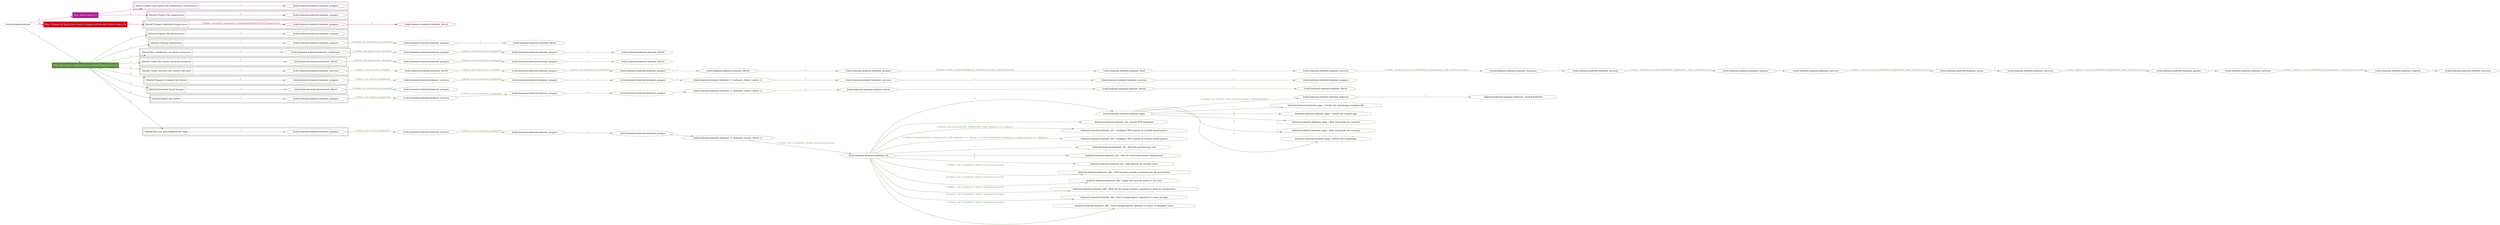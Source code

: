 digraph {
	graph [concentrate=true ordering=in rankdir=LR ratio=fill]
	edge [esep=5 sep=10]
	"kubeinit/playbook.yml" [id=root_node style=dotted]
	play_bac2dcba [label="Play: Initial setup (1)" color="#af1d92" fontcolor="#ffffff" id=play_bac2dcba shape=box style=filled tooltip=localhost]
	"kubeinit/playbook.yml" -> play_bac2dcba [label="1 " color="#af1d92" fontcolor="#af1d92" id=edge_9f587266 labeltooltip="1 " tooltip="1 "]
	subgraph "kubeinit.kubeinit.kubeinit_prepare" {
		role_6ac7c1fe [label="[role] kubeinit.kubeinit.kubeinit_prepare" color="#af1d92" id=role_6ac7c1fe tooltip="kubeinit.kubeinit.kubeinit_prepare"]
	}
	subgraph "kubeinit.kubeinit.kubeinit_prepare" {
		role_d92a8b28 [label="[role] kubeinit.kubeinit.kubeinit_prepare" color="#af1d92" id=role_d92a8b28 tooltip="kubeinit.kubeinit.kubeinit_prepare"]
	}
	subgraph "Play: Initial setup (1)" {
		play_bac2dcba -> block_91a5d7fd [label=1 color="#af1d92" fontcolor="#af1d92" id=edge_9f205842 labeltooltip=1 tooltip=1]
		subgraph cluster_block_91a5d7fd {
			block_91a5d7fd [label="[block] Gather facts about the deployment environment" color="#af1d92" id=block_91a5d7fd labeltooltip="Gather facts about the deployment environment" shape=box tooltip="Gather facts about the deployment environment"]
			block_91a5d7fd -> role_6ac7c1fe [label="1 " color="#af1d92" fontcolor="#af1d92" id=edge_872337db labeltooltip="1 " tooltip="1 "]
		}
		play_bac2dcba -> block_aafe06cd [label=2 color="#af1d92" fontcolor="#af1d92" id=edge_d6cd749d labeltooltip=2 tooltip=2]
		subgraph cluster_block_aafe06cd {
			block_aafe06cd [label="[block] Prepare the hypervisors" color="#af1d92" id=block_aafe06cd labeltooltip="Prepare the hypervisors" shape=box tooltip="Prepare the hypervisors"]
			block_aafe06cd -> role_d92a8b28 [label="1 " color="#af1d92" fontcolor="#af1d92" id=edge_8dccdfeb labeltooltip="1 " tooltip="1 "]
		}
	}
	play_a1f8a562 [label="Play: Prepare all hypervisor hosts to deploy service and cluster nodes (0)" color="#c4081f" fontcolor="#ffffff" id=play_a1f8a562 shape=box style=filled tooltip="Play: Prepare all hypervisor hosts to deploy service and cluster nodes (0)"]
	"kubeinit/playbook.yml" -> play_a1f8a562 [label="2 " color="#c4081f" fontcolor="#c4081f" id=edge_844d4512 labeltooltip="2 " tooltip="2 "]
	subgraph "kubeinit.kubeinit.kubeinit_libvirt" {
		role_168a9408 [label="[role] kubeinit.kubeinit.kubeinit_libvirt" color="#c4081f" id=role_168a9408 tooltip="kubeinit.kubeinit.kubeinit_libvirt"]
	}
	subgraph "kubeinit.kubeinit.kubeinit_prepare" {
		role_e848fac0 [label="[role] kubeinit.kubeinit.kubeinit_prepare" color="#c4081f" id=role_e848fac0 tooltip="kubeinit.kubeinit.kubeinit_prepare"]
		role_e848fac0 -> role_168a9408 [label="1 " color="#c4081f" fontcolor="#c4081f" id=edge_45bcfb1e labeltooltip="1 " tooltip="1 "]
	}
	subgraph "Play: Prepare all hypervisor hosts to deploy service and cluster nodes (0)" {
		play_a1f8a562 -> block_59c53080 [label=1 color="#c4081f" fontcolor="#c4081f" id=edge_44c00669 labeltooltip=1 tooltip=1]
		subgraph cluster_block_59c53080 {
			block_59c53080 [label="[block] Prepare individual hypervisors" color="#c4081f" id=block_59c53080 labeltooltip="Prepare individual hypervisors" shape=box tooltip="Prepare individual hypervisors"]
			block_59c53080 -> role_e848fac0 [label="1 [when: inventory_hostname in hostvars['kubeinit-facts'].hypervisors]" color="#c4081f" fontcolor="#c4081f" id=edge_e0026d2b labeltooltip="1 [when: inventory_hostname in hostvars['kubeinit-facts'].hypervisors]" tooltip="1 [when: inventory_hostname in hostvars['kubeinit-facts'].hypervisors]"]
		}
	}
	play_3e1e4245 [label="Play: Run cluster deployment on prepared hypervisors (1)" color="#5c8c40" fontcolor="#ffffff" id=play_3e1e4245 shape=box style=filled tooltip=localhost]
	"kubeinit/playbook.yml" -> play_3e1e4245 [label="3 " color="#5c8c40" fontcolor="#5c8c40" id=edge_5e005aba labeltooltip="3 " tooltip="3 "]
	subgraph "kubeinit.kubeinit.kubeinit_prepare" {
		role_393ab919 [label="[role] kubeinit.kubeinit.kubeinit_prepare" color="#5c8c40" id=role_393ab919 tooltip="kubeinit.kubeinit.kubeinit_prepare"]
	}
	subgraph "kubeinit.kubeinit.kubeinit_libvirt" {
		role_73bdff46 [label="[role] kubeinit.kubeinit.kubeinit_libvirt" color="#5c8c40" id=role_73bdff46 tooltip="kubeinit.kubeinit.kubeinit_libvirt"]
	}
	subgraph "kubeinit.kubeinit.kubeinit_prepare" {
		role_e8b4f25e [label="[role] kubeinit.kubeinit.kubeinit_prepare" color="#5c8c40" id=role_e8b4f25e tooltip="kubeinit.kubeinit.kubeinit_prepare"]
		role_e8b4f25e -> role_73bdff46 [label="1 " color="#5c8c40" fontcolor="#5c8c40" id=edge_8f5ab71e labeltooltip="1 " tooltip="1 "]
	}
	subgraph "kubeinit.kubeinit.kubeinit_prepare" {
		role_c8a2d6b8 [label="[role] kubeinit.kubeinit.kubeinit_prepare" color="#5c8c40" id=role_c8a2d6b8 tooltip="kubeinit.kubeinit.kubeinit_prepare"]
		role_c8a2d6b8 -> role_e8b4f25e [label="1 [when: not environment_prepared]" color="#5c8c40" fontcolor="#5c8c40" id=edge_c317d882 labeltooltip="1 [when: not environment_prepared]" tooltip="1 [when: not environment_prepared]"]
	}
	subgraph "kubeinit.kubeinit.kubeinit_libvirt" {
		role_2e269c14 [label="[role] kubeinit.kubeinit.kubeinit_libvirt" color="#5c8c40" id=role_2e269c14 tooltip="kubeinit.kubeinit.kubeinit_libvirt"]
	}
	subgraph "kubeinit.kubeinit.kubeinit_prepare" {
		role_1085a0ae [label="[role] kubeinit.kubeinit.kubeinit_prepare" color="#5c8c40" id=role_1085a0ae tooltip="kubeinit.kubeinit.kubeinit_prepare"]
		role_1085a0ae -> role_2e269c14 [label="1 " color="#5c8c40" fontcolor="#5c8c40" id=edge_eba1bcd4 labeltooltip="1 " tooltip="1 "]
	}
	subgraph "kubeinit.kubeinit.kubeinit_prepare" {
		role_d46bcdca [label="[role] kubeinit.kubeinit.kubeinit_prepare" color="#5c8c40" id=role_d46bcdca tooltip="kubeinit.kubeinit.kubeinit_prepare"]
		role_d46bcdca -> role_1085a0ae [label="1 [when: not environment_prepared]" color="#5c8c40" fontcolor="#5c8c40" id=edge_732c7fda labeltooltip="1 [when: not environment_prepared]" tooltip="1 [when: not environment_prepared]"]
	}
	subgraph "kubeinit.kubeinit.kubeinit_validations" {
		role_0a5c8667 [label="[role] kubeinit.kubeinit.kubeinit_validations" color="#5c8c40" id=role_0a5c8667 tooltip="kubeinit.kubeinit.kubeinit_validations"]
		role_0a5c8667 -> role_d46bcdca [label="1 [when: not hypervisors_cleaned]" color="#5c8c40" fontcolor="#5c8c40" id=edge_fd3cc8d4 labeltooltip="1 [when: not hypervisors_cleaned]" tooltip="1 [when: not hypervisors_cleaned]"]
	}
	subgraph "kubeinit.kubeinit.kubeinit_libvirt" {
		role_ba6283bb [label="[role] kubeinit.kubeinit.kubeinit_libvirt" color="#5c8c40" id=role_ba6283bb tooltip="kubeinit.kubeinit.kubeinit_libvirt"]
	}
	subgraph "kubeinit.kubeinit.kubeinit_prepare" {
		role_c42375ed [label="[role] kubeinit.kubeinit.kubeinit_prepare" color="#5c8c40" id=role_c42375ed tooltip="kubeinit.kubeinit.kubeinit_prepare"]
		role_c42375ed -> role_ba6283bb [label="1 " color="#5c8c40" fontcolor="#5c8c40" id=edge_d7784708 labeltooltip="1 " tooltip="1 "]
	}
	subgraph "kubeinit.kubeinit.kubeinit_prepare" {
		role_53ab9a3f [label="[role] kubeinit.kubeinit.kubeinit_prepare" color="#5c8c40" id=role_53ab9a3f tooltip="kubeinit.kubeinit.kubeinit_prepare"]
		role_53ab9a3f -> role_c42375ed [label="1 [when: not environment_prepared]" color="#5c8c40" fontcolor="#5c8c40" id=edge_55859d90 labeltooltip="1 [when: not environment_prepared]" tooltip="1 [when: not environment_prepared]"]
	}
	subgraph "kubeinit.kubeinit.kubeinit_libvirt" {
		role_6eabec4b [label="[role] kubeinit.kubeinit.kubeinit_libvirt" color="#5c8c40" id=role_6eabec4b tooltip="kubeinit.kubeinit.kubeinit_libvirt"]
		role_6eabec4b -> role_53ab9a3f [label="1 [when: not hypervisors_cleaned]" color="#5c8c40" fontcolor="#5c8c40" id=edge_ebe57970 labeltooltip="1 [when: not hypervisors_cleaned]" tooltip="1 [when: not hypervisors_cleaned]"]
	}
	subgraph "kubeinit.kubeinit.kubeinit_services" {
		role_31daae6e [label="[role] kubeinit.kubeinit.kubeinit_services" color="#5c8c40" id=role_31daae6e tooltip="kubeinit.kubeinit.kubeinit_services"]
	}
	subgraph "kubeinit.kubeinit.kubeinit_registry" {
		role_f6adeca7 [label="[role] kubeinit.kubeinit.kubeinit_registry" color="#5c8c40" id=role_f6adeca7 tooltip="kubeinit.kubeinit.kubeinit_registry"]
		role_f6adeca7 -> role_31daae6e [label="1 " color="#5c8c40" fontcolor="#5c8c40" id=edge_750df593 labeltooltip="1 " tooltip="1 "]
	}
	subgraph "kubeinit.kubeinit.kubeinit_services" {
		role_4a5df6e9 [label="[role] kubeinit.kubeinit.kubeinit_services" color="#5c8c40" id=role_4a5df6e9 tooltip="kubeinit.kubeinit.kubeinit_services"]
		role_4a5df6e9 -> role_f6adeca7 [label="1 [when: 'registry' in hostvars[kubeinit_deployment_node_name].services]" color="#5c8c40" fontcolor="#5c8c40" id=edge_deebdd55 labeltooltip="1 [when: 'registry' in hostvars[kubeinit_deployment_node_name].services]" tooltip="1 [when: 'registry' in hostvars[kubeinit_deployment_node_name].services]"]
	}
	subgraph "kubeinit.kubeinit.kubeinit_apache" {
		role_fd2eb8ef [label="[role] kubeinit.kubeinit.kubeinit_apache" color="#5c8c40" id=role_fd2eb8ef tooltip="kubeinit.kubeinit.kubeinit_apache"]
		role_fd2eb8ef -> role_4a5df6e9 [label="1 " color="#5c8c40" fontcolor="#5c8c40" id=edge_a3ced93d labeltooltip="1 " tooltip="1 "]
	}
	subgraph "kubeinit.kubeinit.kubeinit_services" {
		role_ddaf67cc [label="[role] kubeinit.kubeinit.kubeinit_services" color="#5c8c40" id=role_ddaf67cc tooltip="kubeinit.kubeinit.kubeinit_services"]
		role_ddaf67cc -> role_fd2eb8ef [label="1 [when: 'apache' in hostvars[kubeinit_deployment_node_name].services]" color="#5c8c40" fontcolor="#5c8c40" id=edge_30145d4c labeltooltip="1 [when: 'apache' in hostvars[kubeinit_deployment_node_name].services]" tooltip="1 [when: 'apache' in hostvars[kubeinit_deployment_node_name].services]"]
	}
	subgraph "kubeinit.kubeinit.kubeinit_nexus" {
		role_78d15ffc [label="[role] kubeinit.kubeinit.kubeinit_nexus" color="#5c8c40" id=role_78d15ffc tooltip="kubeinit.kubeinit.kubeinit_nexus"]
		role_78d15ffc -> role_ddaf67cc [label="1 " color="#5c8c40" fontcolor="#5c8c40" id=edge_32fb1604 labeltooltip="1 " tooltip="1 "]
	}
	subgraph "kubeinit.kubeinit.kubeinit_services" {
		role_3b03d73b [label="[role] kubeinit.kubeinit.kubeinit_services" color="#5c8c40" id=role_3b03d73b tooltip="kubeinit.kubeinit.kubeinit_services"]
		role_3b03d73b -> role_78d15ffc [label="1 [when: 'nexus' in hostvars[kubeinit_deployment_node_name].services]" color="#5c8c40" fontcolor="#5c8c40" id=edge_abfcd9b7 labeltooltip="1 [when: 'nexus' in hostvars[kubeinit_deployment_node_name].services]" tooltip="1 [when: 'nexus' in hostvars[kubeinit_deployment_node_name].services]"]
	}
	subgraph "kubeinit.kubeinit.kubeinit_haproxy" {
		role_436d6c1b [label="[role] kubeinit.kubeinit.kubeinit_haproxy" color="#5c8c40" id=role_436d6c1b tooltip="kubeinit.kubeinit.kubeinit_haproxy"]
		role_436d6c1b -> role_3b03d73b [label="1 " color="#5c8c40" fontcolor="#5c8c40" id=edge_0247d625 labeltooltip="1 " tooltip="1 "]
	}
	subgraph "kubeinit.kubeinit.kubeinit_services" {
		role_6ca1cfff [label="[role] kubeinit.kubeinit.kubeinit_services" color="#5c8c40" id=role_6ca1cfff tooltip="kubeinit.kubeinit.kubeinit_services"]
		role_6ca1cfff -> role_436d6c1b [label="1 [when: 'haproxy' in hostvars[kubeinit_deployment_node_name].services]" color="#5c8c40" fontcolor="#5c8c40" id=edge_f1869b7d labeltooltip="1 [when: 'haproxy' in hostvars[kubeinit_deployment_node_name].services]" tooltip="1 [when: 'haproxy' in hostvars[kubeinit_deployment_node_name].services]"]
	}
	subgraph "kubeinit.kubeinit.kubeinit_dnsmasq" {
		role_96aef2e3 [label="[role] kubeinit.kubeinit.kubeinit_dnsmasq" color="#5c8c40" id=role_96aef2e3 tooltip="kubeinit.kubeinit.kubeinit_dnsmasq"]
		role_96aef2e3 -> role_6ca1cfff [label="1 " color="#5c8c40" fontcolor="#5c8c40" id=edge_9a4a925c labeltooltip="1 " tooltip="1 "]
	}
	subgraph "kubeinit.kubeinit.kubeinit_services" {
		role_620ad329 [label="[role] kubeinit.kubeinit.kubeinit_services" color="#5c8c40" id=role_620ad329 tooltip="kubeinit.kubeinit.kubeinit_services"]
		role_620ad329 -> role_96aef2e3 [label="1 [when: 'dnsmasq' in hostvars[kubeinit_deployment_node_name].services]" color="#5c8c40" fontcolor="#5c8c40" id=edge_e6da1fe7 labeltooltip="1 [when: 'dnsmasq' in hostvars[kubeinit_deployment_node_name].services]" tooltip="1 [when: 'dnsmasq' in hostvars[kubeinit_deployment_node_name].services]"]
	}
	subgraph "kubeinit.kubeinit.kubeinit_bind" {
		role_689cfd1e [label="[role] kubeinit.kubeinit.kubeinit_bind" color="#5c8c40" id=role_689cfd1e tooltip="kubeinit.kubeinit.kubeinit_bind"]
		role_689cfd1e -> role_620ad329 [label="1 " color="#5c8c40" fontcolor="#5c8c40" id=edge_45b83af8 labeltooltip="1 " tooltip="1 "]
	}
	subgraph "kubeinit.kubeinit.kubeinit_prepare" {
		role_938b8a53 [label="[role] kubeinit.kubeinit.kubeinit_prepare" color="#5c8c40" id=role_938b8a53 tooltip="kubeinit.kubeinit.kubeinit_prepare"]
		role_938b8a53 -> role_689cfd1e [label="1 [when: 'bind' in hostvars[kubeinit_deployment_node_name].services]" color="#5c8c40" fontcolor="#5c8c40" id=edge_0affa415 labeltooltip="1 [when: 'bind' in hostvars[kubeinit_deployment_node_name].services]" tooltip="1 [when: 'bind' in hostvars[kubeinit_deployment_node_name].services]"]
	}
	subgraph "kubeinit.kubeinit.kubeinit_libvirt" {
		role_80d4601a [label="[role] kubeinit.kubeinit.kubeinit_libvirt" color="#5c8c40" id=role_80d4601a tooltip="kubeinit.kubeinit.kubeinit_libvirt"]
		role_80d4601a -> role_938b8a53 [label="1 " color="#5c8c40" fontcolor="#5c8c40" id=edge_b106044f labeltooltip="1 " tooltip="1 "]
	}
	subgraph "kubeinit.kubeinit.kubeinit_prepare" {
		role_6a7a3576 [label="[role] kubeinit.kubeinit.kubeinit_prepare" color="#5c8c40" id=role_6a7a3576 tooltip="kubeinit.kubeinit.kubeinit_prepare"]
		role_6a7a3576 -> role_80d4601a [label="1 " color="#5c8c40" fontcolor="#5c8c40" id=edge_44ee5490 labeltooltip="1 " tooltip="1 "]
	}
	subgraph "kubeinit.kubeinit.kubeinit_prepare" {
		role_81ff488a [label="[role] kubeinit.kubeinit.kubeinit_prepare" color="#5c8c40" id=role_81ff488a tooltip="kubeinit.kubeinit.kubeinit_prepare"]
		role_81ff488a -> role_6a7a3576 [label="1 [when: not environment_prepared]" color="#5c8c40" fontcolor="#5c8c40" id=edge_fc5ef9fd labeltooltip="1 [when: not environment_prepared]" tooltip="1 [when: not environment_prepared]"]
	}
	subgraph "kubeinit.kubeinit.kubeinit_libvirt" {
		role_be73300d [label="[role] kubeinit.kubeinit.kubeinit_libvirt" color="#5c8c40" id=role_be73300d tooltip="kubeinit.kubeinit.kubeinit_libvirt"]
		role_be73300d -> role_81ff488a [label="1 [when: not hypervisors_cleaned]" color="#5c8c40" fontcolor="#5c8c40" id=edge_976f983b labeltooltip="1 [when: not hypervisors_cleaned]" tooltip="1 [when: not hypervisors_cleaned]"]
	}
	subgraph "kubeinit.kubeinit.kubeinit_services" {
		role_0f0c516e [label="[role] kubeinit.kubeinit.kubeinit_services" color="#5c8c40" id=role_0f0c516e tooltip="kubeinit.kubeinit.kubeinit_services"]
		role_0f0c516e -> role_be73300d [label="1 [when: not network_created]" color="#5c8c40" fontcolor="#5c8c40" id=edge_7d280cdd labeltooltip="1 [when: not network_created]" tooltip="1 [when: not network_created]"]
	}
	subgraph "kubeinit.kubeinit.kubeinit_prepare" {
		role_94a6861a [label="[role] kubeinit.kubeinit.kubeinit_prepare" color="#5c8c40" id=role_94a6861a tooltip="kubeinit.kubeinit.kubeinit_prepare"]
	}
	subgraph "kubeinit.kubeinit.kubeinit_services" {
		role_aa47510b [label="[role] kubeinit.kubeinit.kubeinit_services" color="#5c8c40" id=role_aa47510b tooltip="kubeinit.kubeinit.kubeinit_services"]
		role_aa47510b -> role_94a6861a [label="1 " color="#5c8c40" fontcolor="#5c8c40" id=edge_56a00d74 labeltooltip="1 " tooltip="1 "]
	}
	subgraph "kubeinit.kubeinit.kubeinit_services" {
		role_8a443533 [label="[role] kubeinit.kubeinit.kubeinit_services" color="#5c8c40" id=role_8a443533 tooltip="kubeinit.kubeinit.kubeinit_services"]
		role_8a443533 -> role_aa47510b [label="1 " color="#5c8c40" fontcolor="#5c8c40" id=edge_f660c95c labeltooltip="1 " tooltip="1 "]
	}
	subgraph "kubeinit.kubeinit.kubeinit_{{ kubeinit_cluster_distro }}" {
		role_f30796d2 [label="[role] kubeinit.kubeinit.kubeinit_{{ kubeinit_cluster_distro }}" color="#5c8c40" id=role_f30796d2 tooltip="kubeinit.kubeinit.kubeinit_{{ kubeinit_cluster_distro }}"]
		role_f30796d2 -> role_8a443533 [label="1 " color="#5c8c40" fontcolor="#5c8c40" id=edge_6afa8d3d labeltooltip="1 " tooltip="1 "]
	}
	subgraph "kubeinit.kubeinit.kubeinit_prepare" {
		role_c1ddd38a [label="[role] kubeinit.kubeinit.kubeinit_prepare" color="#5c8c40" id=role_c1ddd38a tooltip="kubeinit.kubeinit.kubeinit_prepare"]
		role_c1ddd38a -> role_f30796d2 [label="1 " color="#5c8c40" fontcolor="#5c8c40" id=edge_46df5689 labeltooltip="1 " tooltip="1 "]
	}
	subgraph "kubeinit.kubeinit.kubeinit_prepare" {
		role_892c6f7a [label="[role] kubeinit.kubeinit.kubeinit_prepare" color="#5c8c40" id=role_892c6f7a tooltip="kubeinit.kubeinit.kubeinit_prepare"]
		role_892c6f7a -> role_c1ddd38a [label="1 " color="#5c8c40" fontcolor="#5c8c40" id=edge_f861827f labeltooltip="1 " tooltip="1 "]
	}
	subgraph "kubeinit.kubeinit.kubeinit_services" {
		role_7a185bcd [label="[role] kubeinit.kubeinit.kubeinit_services" color="#5c8c40" id=role_7a185bcd tooltip="kubeinit.kubeinit.kubeinit_services"]
		role_7a185bcd -> role_892c6f7a [label="1 [when: not environment_prepared]" color="#5c8c40" fontcolor="#5c8c40" id=edge_38cf4668 labeltooltip="1 [when: not environment_prepared]" tooltip="1 [when: not environment_prepared]"]
	}
	subgraph "kubeinit.kubeinit.kubeinit_prepare" {
		role_dd667a6b [label="[role] kubeinit.kubeinit.kubeinit_prepare" color="#5c8c40" id=role_dd667a6b tooltip="kubeinit.kubeinit.kubeinit_prepare"]
		role_dd667a6b -> role_7a185bcd [label="1 [when: not services_prepared]" color="#5c8c40" fontcolor="#5c8c40" id=edge_eeb1591a labeltooltip="1 [when: not services_prepared]" tooltip="1 [when: not services_prepared]"]
	}
	subgraph "kubeinit.kubeinit.kubeinit_prepare" {
		role_536c6eaa [label="[role] kubeinit.kubeinit.kubeinit_prepare" color="#5c8c40" id=role_536c6eaa tooltip="kubeinit.kubeinit.kubeinit_prepare"]
	}
	subgraph "kubeinit.kubeinit.kubeinit_libvirt" {
		role_d8225bbd [label="[role] kubeinit.kubeinit.kubeinit_libvirt" color="#5c8c40" id=role_d8225bbd tooltip="kubeinit.kubeinit.kubeinit_libvirt"]
		role_d8225bbd -> role_536c6eaa [label="1 [when: not environment_prepared]" color="#5c8c40" fontcolor="#5c8c40" id=edge_87c17111 labeltooltip="1 [when: not environment_prepared]" tooltip="1 [when: not environment_prepared]"]
	}
	subgraph "kubeinit.kubeinit.kubeinit_libvirt" {
		role_b97dfa0a [label="[role] kubeinit.kubeinit.kubeinit_libvirt" color="#5c8c40" id=role_b97dfa0a tooltip="kubeinit.kubeinit.kubeinit_libvirt"]
	}
	subgraph "kubeinit.kubeinit.kubeinit_libvirt" {
		role_729152de [label="[role] kubeinit.kubeinit.kubeinit_libvirt" color="#5c8c40" id=role_729152de tooltip="kubeinit.kubeinit.kubeinit_libvirt"]
		role_729152de -> role_b97dfa0a [label="1 " color="#5c8c40" fontcolor="#5c8c40" id=edge_6015b77a labeltooltip="1 " tooltip="1 "]
	}
	subgraph "kubeinit.kubeinit.kubeinit_libvirt" {
		role_da6e7c83 [label="[role] kubeinit.kubeinit.kubeinit_libvirt" color="#5c8c40" id=role_da6e7c83 tooltip="kubeinit.kubeinit.kubeinit_libvirt"]
		role_da6e7c83 -> role_729152de [label="1 " color="#5c8c40" fontcolor="#5c8c40" id=edge_5b4527eb labeltooltip="1 " tooltip="1 "]
	}
	subgraph "kubeinit.kubeinit.kubeinit_{{ kubeinit_cluster_distro }}" {
		role_a193e5a4 [label="[role] kubeinit.kubeinit.kubeinit_{{ kubeinit_cluster_distro }}" color="#5c8c40" id=role_a193e5a4 tooltip="kubeinit.kubeinit.kubeinit_{{ kubeinit_cluster_distro }}"]
		role_a193e5a4 -> role_da6e7c83 [label="1 " color="#5c8c40" fontcolor="#5c8c40" id=edge_5418ea2c labeltooltip="1 " tooltip="1 "]
	}
	subgraph "kubeinit.kubeinit.kubeinit_prepare" {
		role_76aa9355 [label="[role] kubeinit.kubeinit.kubeinit_prepare" color="#5c8c40" id=role_76aa9355 tooltip="kubeinit.kubeinit.kubeinit_prepare"]
		role_76aa9355 -> role_a193e5a4 [label="1 " color="#5c8c40" fontcolor="#5c8c40" id=edge_184a04b7 labeltooltip="1 " tooltip="1 "]
	}
	subgraph "kubeinit.kubeinit.kubeinit_prepare" {
		role_27e27052 [label="[role] kubeinit.kubeinit.kubeinit_prepare" color="#5c8c40" id=role_27e27052 tooltip="kubeinit.kubeinit.kubeinit_prepare"]
		role_27e27052 -> role_76aa9355 [label="1 " color="#5c8c40" fontcolor="#5c8c40" id=edge_200f6641 labeltooltip="1 " tooltip="1 "]
	}
	subgraph "kubeinit.kubeinit.kubeinit_services" {
		role_b851fd31 [label="[role] kubeinit.kubeinit.kubeinit_services" color="#5c8c40" id=role_b851fd31 tooltip="kubeinit.kubeinit.kubeinit_services"]
		role_b851fd31 -> role_27e27052 [label="1 [when: not environment_prepared]" color="#5c8c40" fontcolor="#5c8c40" id=edge_75f16047 labeltooltip="1 [when: not environment_prepared]" tooltip="1 [when: not environment_prepared]"]
	}
	subgraph "kubeinit.kubeinit.kubeinit_prepare" {
		role_6ef06d3b [label="[role] kubeinit.kubeinit.kubeinit_prepare" color="#5c8c40" id=role_6ef06d3b tooltip="kubeinit.kubeinit.kubeinit_prepare"]
		role_6ef06d3b -> role_b851fd31 [label="1 [when: not services_prepared]" color="#5c8c40" fontcolor="#5c8c40" id=edge_cc6b2032 labeltooltip="1 [when: not services_prepared]" tooltip="1 [when: not services_prepared]"]
	}
	subgraph "kubeinit.kubeinit.kubeinit_kubevirt" {
		role_c404baca [label="[role] kubeinit.kubeinit.kubeinit_kubevirt" color="#5c8c40" id=role_c404baca tooltip="kubeinit.kubeinit.kubeinit_kubevirt"]
		task_8f126284 [label="kubeinit.kubeinit.kubeinit_kubevirt : Install KubeVirt" color="#5c8c40" id=task_8f126284 shape=octagon tooltip="kubeinit.kubeinit.kubeinit_kubevirt : Install KubeVirt"]
		role_c404baca -> task_8f126284 [label="1 " color="#5c8c40" fontcolor="#5c8c40" id=edge_0e1353db labeltooltip="1 " tooltip="1 "]
	}
	subgraph "kubeinit.kubeinit.kubeinit_apps" {
		role_be8c6d02 [label="[role] kubeinit.kubeinit.kubeinit_apps" color="#5c8c40" id=role_be8c6d02 tooltip="kubeinit.kubeinit.kubeinit_apps"]
		task_163221c9 [label="kubeinit.kubeinit.kubeinit_apps : Create the sampleapp template file" color="#5c8c40" id=task_163221c9 shape=octagon tooltip="kubeinit.kubeinit.kubeinit_apps : Create the sampleapp template file"]
		role_be8c6d02 -> task_163221c9 [label="1 " color="#5c8c40" fontcolor="#5c8c40" id=edge_c40e9dcf labeltooltip="1 " tooltip="1 "]
		task_b1367391 [label="kubeinit.kubeinit.kubeinit_apps : Install the sample app" color="#5c8c40" id=task_b1367391 shape=octagon tooltip="kubeinit.kubeinit.kubeinit_apps : Install the sample app"]
		role_be8c6d02 -> task_b1367391 [label="2 " color="#5c8c40" fontcolor="#5c8c40" id=edge_024ab0b0 labeltooltip="2 " tooltip="2 "]
		task_bb9d6292 [label="kubeinit.kubeinit.kubeinit_apps : Wait until pods are created" color="#5c8c40" id=task_bb9d6292 shape=octagon tooltip="kubeinit.kubeinit.kubeinit_apps : Wait until pods are created"]
		role_be8c6d02 -> task_bb9d6292 [label="3 " color="#5c8c40" fontcolor="#5c8c40" id=edge_b176506a labeltooltip="3 " tooltip="3 "]
		task_4a94b02e [label="kubeinit.kubeinit.kubeinit_apps : Wait until pods are running" color="#5c8c40" id=task_4a94b02e shape=octagon tooltip="kubeinit.kubeinit.kubeinit_apps : Wait until pods are running"]
		role_be8c6d02 -> task_4a94b02e [label="4 " color="#5c8c40" fontcolor="#5c8c40" id=edge_982d6225 labeltooltip="4 " tooltip="4 "]
		task_b2b20657 [label="kubeinit.kubeinit.kubeinit_apps : Delete the sampleapp" color="#5c8c40" id=task_b2b20657 shape=octagon tooltip="kubeinit.kubeinit.kubeinit_apps : Delete the sampleapp"]
		role_be8c6d02 -> task_b2b20657 [label="5 " color="#5c8c40" fontcolor="#5c8c40" id=edge_86025c6f labeltooltip="5 " tooltip="5 "]
		role_be8c6d02 -> role_c404baca [label="6 [when: not kubeinit_okd_openshift_deploy | default(False)]" color="#5c8c40" fontcolor="#5c8c40" id=edge_076f9669 labeltooltip="6 [when: not kubeinit_okd_openshift_deploy | default(False)]" tooltip="6 [when: not kubeinit_okd_openshift_deploy | default(False)]"]
	}
	subgraph "kubeinit.kubeinit.kubeinit_nfs" {
		role_781429f6 [label="[role] kubeinit.kubeinit.kubeinit_nfs" color="#5c8c40" id=role_781429f6 tooltip="kubeinit.kubeinit.kubeinit_nfs"]
		task_dfb47957 [label="kubeinit.kubeinit.kubeinit_nfs : Install NFS packages" color="#5c8c40" id=task_dfb47957 shape=octagon tooltip="kubeinit.kubeinit.kubeinit_nfs : Install NFS packages"]
		role_781429f6 -> task_dfb47957 [label="1 " color="#5c8c40" fontcolor="#5c8c40" id=edge_4b9be561 labeltooltip="1 " tooltip="1 "]
		task_ff163827 [label="kubeinit.kubeinit.kubeinit_nfs : Configure NFS shares of CentOS based guests" color="#5c8c40" id=task_ff163827 shape=octagon tooltip="kubeinit.kubeinit.kubeinit_nfs : Configure NFS shares of CentOS based guests"]
		role_781429f6 -> task_ff163827 [label="2 [when: hostvars[kubeinit_deployment_node_name].os == 'centos']" color="#5c8c40" fontcolor="#5c8c40" id=edge_82c826d4 labeltooltip="2 [when: hostvars[kubeinit_deployment_node_name].os == 'centos']" tooltip="2 [when: hostvars[kubeinit_deployment_node_name].os == 'centos']"]
		task_734ff02b [label="kubeinit.kubeinit.kubeinit_nfs : Configure NFS shares of Ubuntu based guests" color="#5c8c40" id=task_734ff02b shape=octagon tooltip="kubeinit.kubeinit.kubeinit_nfs : Configure NFS shares of Ubuntu based guests"]
		role_781429f6 -> task_734ff02b [label="3 [when: hostvars[kubeinit_deployment_node_name].os == 'ubuntu' or hostvars[kubeinit_deployment_node_name].os == 'debian']" color="#5c8c40" fontcolor="#5c8c40" id=edge_6175fac0 labeltooltip="3 [when: hostvars[kubeinit_deployment_node_name].os == 'ubuntu' or hostvars[kubeinit_deployment_node_name].os == 'debian']" tooltip="3 [when: hostvars[kubeinit_deployment_node_name].os == 'ubuntu' or hostvars[kubeinit_deployment_node_name].os == 'debian']"]
		task_e48eda71 [label="kubeinit.kubeinit.kubeinit_nfs : Add nfs provisioning role" color="#5c8c40" id=task_e48eda71 shape=octagon tooltip="kubeinit.kubeinit.kubeinit_nfs : Add nfs provisioning role"]
		role_781429f6 -> task_e48eda71 [label="4 " color="#5c8c40" fontcolor="#5c8c40" id=edge_789b10de labeltooltip="4 " tooltip="4 "]
		task_789093de [label="kubeinit.kubeinit.kubeinit_nfs : Add nfs client provisioner deployment" color="#5c8c40" id=task_789093de shape=octagon tooltip="kubeinit.kubeinit.kubeinit_nfs : Add nfs client provisioner deployment"]
		role_781429f6 -> task_789093de [label="5 " color="#5c8c40" fontcolor="#5c8c40" id=edge_59a87d7a labeltooltip="5 " tooltip="5 "]
		task_c880c068 [label="kubeinit.kubeinit.kubeinit_nfs : Add default nfs storage class" color="#5c8c40" id=task_c880c068 shape=octagon tooltip="kubeinit.kubeinit.kubeinit_nfs : Add default nfs storage class"]
		role_781429f6 -> task_c880c068 [label="6 " color="#5c8c40" fontcolor="#5c8c40" id=edge_c4a8d815 labeltooltip="6 " tooltip="6 "]
		task_aa133d54 [label="kubeinit.kubeinit.kubeinit_okd : Add security context constraint for nfs provisioner" color="#5c8c40" id=task_aa133d54 shape=octagon tooltip="kubeinit.kubeinit.kubeinit_okd : Add security context constraint for nfs provisioner"]
		role_781429f6 -> task_aa133d54 [label="7 [when: 'nfs' in kubeinit_cluster_hostvars.services]" color="#5c8c40" fontcolor="#5c8c40" id=edge_0eba0f07 labeltooltip="7 [when: 'nfs' in kubeinit_cluster_hostvars.services]" tooltip="7 [when: 'nfs' in kubeinit_cluster_hostvars.services]"]
		task_7d92d47a [label="kubeinit.kubeinit.kubeinit_okd : Apply nfs security policy to nfs user" color="#5c8c40" id=task_7d92d47a shape=octagon tooltip="kubeinit.kubeinit.kubeinit_okd : Apply nfs security policy to nfs user"]
		role_781429f6 -> task_7d92d47a [label="8 [when: 'nfs' in kubeinit_cluster_hostvars.services]" color="#5c8c40" fontcolor="#5c8c40" id=edge_0605f715 labeltooltip="8 [when: 'nfs' in kubeinit_cluster_hostvars.services]" tooltip="8 [when: 'nfs' in kubeinit_cluster_hostvars.services]"]
		task_2e457b07 [label="kubeinit.kubeinit.kubeinit_okd : Wait for the image registry operator to start its components" color="#5c8c40" id=task_2e457b07 shape=octagon tooltip="kubeinit.kubeinit.kubeinit_okd : Wait for the image registry operator to start its components"]
		role_781429f6 -> task_2e457b07 [label="9 [when: 'nfs' in kubeinit_cluster_hostvars.services]" color="#5c8c40" fontcolor="#5c8c40" id=edge_0b0e5f15 labeltooltip="9 [when: 'nfs' in kubeinit_cluster_hostvars.services]" tooltip="9 [when: 'nfs' in kubeinit_cluster_hostvars.services]"]
		task_b9116a0b [label="kubeinit.kubeinit.kubeinit_okd : Patch imageregistry operator to claim storage" color="#5c8c40" id=task_b9116a0b shape=octagon tooltip="kubeinit.kubeinit.kubeinit_okd : Patch imageregistry operator to claim storage"]
		role_781429f6 -> task_b9116a0b [label="10 [when: 'nfs' in kubeinit_cluster_hostvars.services]" color="#5c8c40" fontcolor="#5c8c40" id=edge_9bb24b49 labeltooltip="10 [when: 'nfs' in kubeinit_cluster_hostvars.services]" tooltip="10 [when: 'nfs' in kubeinit_cluster_hostvars.services]"]
		task_6202fc26 [label="kubeinit.kubeinit.kubeinit_okd : Patch imageregistry operator to move to Managed state" color="#5c8c40" id=task_6202fc26 shape=octagon tooltip="kubeinit.kubeinit.kubeinit_okd : Patch imageregistry operator to move to Managed state"]
		role_781429f6 -> task_6202fc26 [label="11 [when: 'nfs' in kubeinit_cluster_hostvars.services]" color="#5c8c40" fontcolor="#5c8c40" id=edge_c9fca08a labeltooltip="11 [when: 'nfs' in kubeinit_cluster_hostvars.services]" tooltip="11 [when: 'nfs' in kubeinit_cluster_hostvars.services]"]
		role_781429f6 -> role_be8c6d02 [label="12 " color="#5c8c40" fontcolor="#5c8c40" id=edge_85f2a564 labeltooltip="12 " tooltip="12 "]
	}
	subgraph "kubeinit.kubeinit.kubeinit_{{ kubeinit_cluster_distro }}" {
		role_aa208904 [label="[role] kubeinit.kubeinit.kubeinit_{{ kubeinit_cluster_distro }}" color="#5c8c40" id=role_aa208904 tooltip="kubeinit.kubeinit.kubeinit_{{ kubeinit_cluster_distro }}"]
		role_aa208904 -> role_781429f6 [label="1 [when: 'nfs' in kubeinit_cluster_hostvars.services]" color="#5c8c40" fontcolor="#5c8c40" id=edge_9bfa000e labeltooltip="1 [when: 'nfs' in kubeinit_cluster_hostvars.services]" tooltip="1 [when: 'nfs' in kubeinit_cluster_hostvars.services]"]
	}
	subgraph "kubeinit.kubeinit.kubeinit_prepare" {
		role_9ef635ae [label="[role] kubeinit.kubeinit.kubeinit_prepare" color="#5c8c40" id=role_9ef635ae tooltip="kubeinit.kubeinit.kubeinit_prepare"]
		role_9ef635ae -> role_aa208904 [label="1 " color="#5c8c40" fontcolor="#5c8c40" id=edge_68dbbcba labeltooltip="1 " tooltip="1 "]
	}
	subgraph "kubeinit.kubeinit.kubeinit_prepare" {
		role_35f508d9 [label="[role] kubeinit.kubeinit.kubeinit_prepare" color="#5c8c40" id=role_35f508d9 tooltip="kubeinit.kubeinit.kubeinit_prepare"]
		role_35f508d9 -> role_9ef635ae [label="1 " color="#5c8c40" fontcolor="#5c8c40" id=edge_59496cf2 labeltooltip="1 " tooltip="1 "]
	}
	subgraph "kubeinit.kubeinit.kubeinit_services" {
		role_1363e9eb [label="[role] kubeinit.kubeinit.kubeinit_services" color="#5c8c40" id=role_1363e9eb tooltip="kubeinit.kubeinit.kubeinit_services"]
		role_1363e9eb -> role_35f508d9 [label="1 [when: not environment_prepared]" color="#5c8c40" fontcolor="#5c8c40" id=edge_29375bec labeltooltip="1 [when: not environment_prepared]" tooltip="1 [when: not environment_prepared]"]
	}
	subgraph "kubeinit.kubeinit.kubeinit_prepare" {
		role_79ec4a51 [label="[role] kubeinit.kubeinit.kubeinit_prepare" color="#5c8c40" id=role_79ec4a51 tooltip="kubeinit.kubeinit.kubeinit_prepare"]
		role_79ec4a51 -> role_1363e9eb [label="1 [when: not services_prepared]" color="#5c8c40" fontcolor="#5c8c40" id=edge_4c35cafd labeltooltip="1 [when: not services_prepared]" tooltip="1 [when: not services_prepared]"]
	}
	subgraph "Play: Run cluster deployment on prepared hypervisors (1)" {
		play_3e1e4245 -> block_d26710f4 [label=1 color="#5c8c40" fontcolor="#5c8c40" id=edge_2e4f4708 labeltooltip=1 tooltip=1]
		subgraph cluster_block_d26710f4 {
			block_d26710f4 [label="[block] Prepare the environment" color="#5c8c40" id=block_d26710f4 labeltooltip="Prepare the environment" shape=box tooltip="Prepare the environment"]
			block_d26710f4 -> role_393ab919 [label="1 " color="#5c8c40" fontcolor="#5c8c40" id=edge_fa00807d labeltooltip="1 " tooltip="1 "]
		}
		play_3e1e4245 -> block_44535d7c [label=2 color="#5c8c40" fontcolor="#5c8c40" id=edge_481b4c10 labeltooltip=2 tooltip=2]
		subgraph cluster_block_44535d7c {
			block_44535d7c [label="[block] Cleanup hypervisors" color="#5c8c40" id=block_44535d7c labeltooltip="Cleanup hypervisors" shape=box tooltip="Cleanup hypervisors"]
			block_44535d7c -> role_c8a2d6b8 [label="1 " color="#5c8c40" fontcolor="#5c8c40" id=edge_05e04ffb labeltooltip="1 " tooltip="1 "]
		}
		play_3e1e4245 -> block_e493a43e [label=3 color="#5c8c40" fontcolor="#5c8c40" id=edge_55515930 labeltooltip=3 tooltip=3]
		subgraph cluster_block_e493a43e {
			block_e493a43e [label="[block] Run validations on cluster resources" color="#5c8c40" id=block_e493a43e labeltooltip="Run validations on cluster resources" shape=box tooltip="Run validations on cluster resources"]
			block_e493a43e -> role_0a5c8667 [label="1 " color="#5c8c40" fontcolor="#5c8c40" id=edge_f8f36177 labeltooltip="1 " tooltip="1 "]
		}
		play_3e1e4245 -> block_66def2e7 [label=4 color="#5c8c40" fontcolor="#5c8c40" id=edge_ff28ed48 labeltooltip=4 tooltip=4]
		subgraph cluster_block_66def2e7 {
			block_66def2e7 [label="[block] Create the cluster network resources" color="#5c8c40" id=block_66def2e7 labeltooltip="Create the cluster network resources" shape=box tooltip="Create the cluster network resources"]
			block_66def2e7 -> role_6eabec4b [label="1 " color="#5c8c40" fontcolor="#5c8c40" id=edge_0c53364b labeltooltip="1 " tooltip="1 "]
		}
		play_3e1e4245 -> block_9e0f0f91 [label=5 color="#5c8c40" fontcolor="#5c8c40" id=edge_0592e0a7 labeltooltip=5 tooltip=5]
		subgraph cluster_block_9e0f0f91 {
			block_9e0f0f91 [label="[block] Create services the cluster will need" color="#5c8c40" id=block_9e0f0f91 labeltooltip="Create services the cluster will need" shape=box tooltip="Create services the cluster will need"]
			block_9e0f0f91 -> role_0f0c516e [label="1 " color="#5c8c40" fontcolor="#5c8c40" id=edge_87b8bbe6 labeltooltip="1 " tooltip="1 "]
		}
		play_3e1e4245 -> block_94cbd8f7 [label=6 color="#5c8c40" fontcolor="#5c8c40" id=edge_dcc0f1c0 labeltooltip=6 tooltip=6]
		subgraph cluster_block_94cbd8f7 {
			block_94cbd8f7 [label="[block] Prepare to deploy the cluster" color="#5c8c40" id=block_94cbd8f7 labeltooltip="Prepare to deploy the cluster" shape=box tooltip="Prepare to deploy the cluster"]
			block_94cbd8f7 -> role_dd667a6b [label="1 " color="#5c8c40" fontcolor="#5c8c40" id=edge_ab65a907 labeltooltip="1 " tooltip="1 "]
		}
		play_3e1e4245 -> block_a823eaa9 [label=7 color="#5c8c40" fontcolor="#5c8c40" id=edge_72e65b41 labeltooltip=7 tooltip=7]
		subgraph cluster_block_a823eaa9 {
			block_a823eaa9 [label="[block] Download cloud images" color="#5c8c40" id=block_a823eaa9 labeltooltip="Download cloud images" shape=box tooltip="Download cloud images"]
			block_a823eaa9 -> role_d8225bbd [label="1 " color="#5c8c40" fontcolor="#5c8c40" id=edge_54840136 labeltooltip="1 " tooltip="1 "]
		}
		play_3e1e4245 -> block_2f184be5 [label=8 color="#5c8c40" fontcolor="#5c8c40" id=edge_c6fff02c labeltooltip=8 tooltip=8]
		subgraph cluster_block_2f184be5 {
			block_2f184be5 [label="[block] Deploy the cluster" color="#5c8c40" id=block_2f184be5 labeltooltip="Deploy the cluster" shape=box tooltip="Deploy the cluster"]
			block_2f184be5 -> role_6ef06d3b [label="1 " color="#5c8c40" fontcolor="#5c8c40" id=edge_ea1f2900 labeltooltip="1 " tooltip="1 "]
		}
		play_3e1e4245 -> block_c7777109 [label=9 color="#5c8c40" fontcolor="#5c8c40" id=edge_052d6b0c labeltooltip=9 tooltip=9]
		subgraph cluster_block_c7777109 {
			block_c7777109 [label="[block] Run any post-deployment tasks" color="#5c8c40" id=block_c7777109 labeltooltip="Run any post-deployment tasks" shape=box tooltip="Run any post-deployment tasks"]
			block_c7777109 -> role_79ec4a51 [label="1 " color="#5c8c40" fontcolor="#5c8c40" id=edge_681bdba8 labeltooltip="1 " tooltip="1 "]
		}
	}
}
